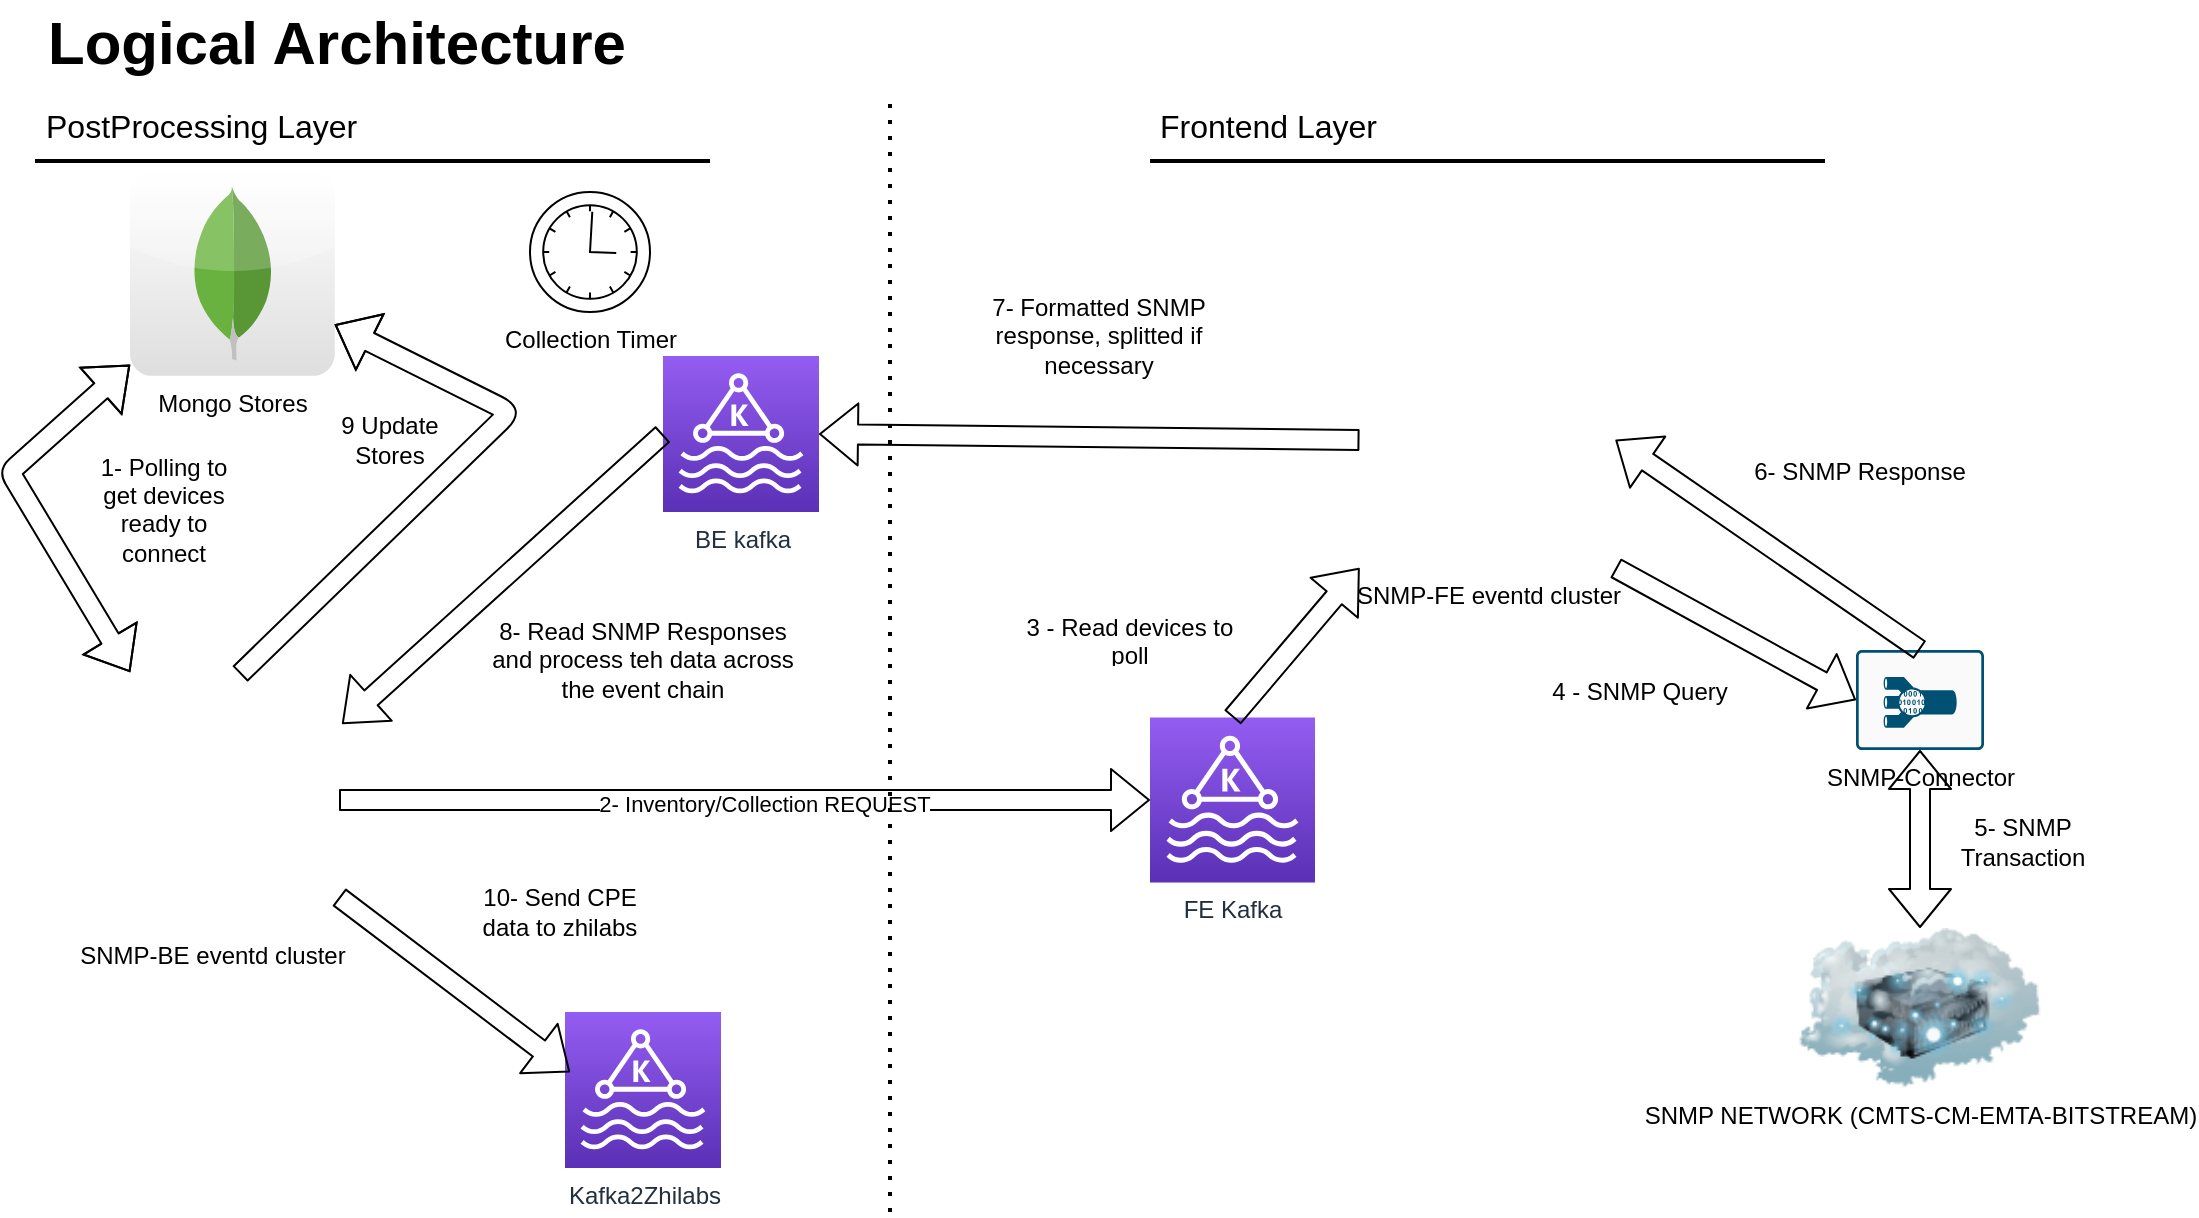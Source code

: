 <mxfile version="14.6.12" type="github">
  <diagram id="Ht1M8jgEwFfnCIfOTk4-" name="Page-1">
    <mxGraphModel dx="1371" dy="692" grid="1" gridSize="10" guides="1" tooltips="1" connect="1" arrows="1" fold="1" page="1" pageScale="1" pageWidth="1169" pageHeight="827" math="0" shadow="0">
      <root>
        <mxCell id="0" />
        <mxCell id="1" parent="0" />
        <mxCell id="-QjtrjUzRDEMRZ5MF8oH-47" value="Logical Architecture" style="text;html=1;resizable=0;points=[];autosize=1;align=left;verticalAlign=top;spacingTop=-4;fontSize=30;fontStyle=1" parent="1" vertex="1">
          <mxGeometry x="56.5" y="64.5" width="310" height="40" as="geometry" />
        </mxCell>
        <mxCell id="-QjtrjUzRDEMRZ5MF8oH-48" value="PostProcessing Layer" style="text;html=1;resizable=0;points=[];autosize=1;align=left;verticalAlign=top;spacingTop=-4;fontSize=16;" parent="1" vertex="1">
          <mxGeometry x="55.5" y="114.5" width="170" height="20" as="geometry" />
        </mxCell>
        <mxCell id="SCVMTBWpLvtzJIhz15lM-1" value="" style="line;strokeWidth=2;html=1;fontSize=14;" parent="1" vertex="1">
          <mxGeometry x="52.5" y="139.5" width="337.5" height="10" as="geometry" />
        </mxCell>
        <mxCell id="Crhu09pAslZgU8R6OPKK-1" value="Collection Timer" style="points=[[0.145,0.145,0],[0.5,0,0],[0.855,0.145,0],[1,0.5,0],[0.855,0.855,0],[0.5,1,0],[0.145,0.855,0],[0,0.5,0]];shape=mxgraph.bpmn.event;html=1;verticalLabelPosition=bottom;labelBackgroundColor=#ffffff;verticalAlign=top;align=center;perimeter=ellipsePerimeter;outlineConnect=0;aspect=fixed;outline=standard;symbol=timer;" vertex="1" parent="1">
          <mxGeometry x="300" y="160" width="60" height="60" as="geometry" />
        </mxCell>
        <mxCell id="Crhu09pAslZgU8R6OPKK-4" value="&lt;div&gt;Mongo Stores&lt;/div&gt;" style="dashed=0;outlineConnect=0;html=1;align=center;labelPosition=center;verticalLabelPosition=bottom;verticalAlign=top;shape=mxgraph.webicons.mongodb;gradientColor=#DFDEDE" vertex="1" parent="1">
          <mxGeometry x="100.0" y="149.5" width="102.4" height="102.4" as="geometry" />
        </mxCell>
        <mxCell id="Crhu09pAslZgU8R6OPKK-5" value="FE Kafka" style="points=[[0,0,0],[0.25,0,0],[0.5,0,0],[0.75,0,0],[1,0,0],[0,1,0],[0.25,1,0],[0.5,1,0],[0.75,1,0],[1,1,0],[0,0.25,0],[0,0.5,0],[0,0.75,0],[1,0.25,0],[1,0.5,0],[1,0.75,0]];outlineConnect=0;fontColor=#232F3E;gradientColor=#945DF2;gradientDirection=north;fillColor=#5A30B5;strokeColor=#ffffff;dashed=0;verticalLabelPosition=bottom;verticalAlign=top;align=center;html=1;fontSize=12;fontStyle=0;aspect=fixed;shape=mxgraph.aws4.resourceIcon;resIcon=mxgraph.aws4.managed_streaming_for_kafka;" vertex="1" parent="1">
          <mxGeometry x="610" y="422.75" width="82.5" height="82.5" as="geometry" />
        </mxCell>
        <mxCell id="Crhu09pAslZgU8R6OPKK-6" value="BE kafka" style="points=[[0,0,0],[0.25,0,0],[0.5,0,0],[0.75,0,0],[1,0,0],[0,1,0],[0.25,1,0],[0.5,1,0],[0.75,1,0],[1,1,0],[0,0.25,0],[0,0.5,0],[0,0.75,0],[1,0.25,0],[1,0.5,0],[1,0.75,0]];outlineConnect=0;fontColor=#232F3E;gradientColor=#945DF2;gradientDirection=north;fillColor=#5A30B5;strokeColor=#ffffff;dashed=0;verticalLabelPosition=bottom;verticalAlign=top;align=center;html=1;fontSize=12;fontStyle=0;aspect=fixed;shape=mxgraph.aws4.resourceIcon;resIcon=mxgraph.aws4.managed_streaming_for_kafka;" vertex="1" parent="1">
          <mxGeometry x="366.5" y="242" width="78" height="78" as="geometry" />
        </mxCell>
        <mxCell id="Crhu09pAslZgU8R6OPKK-7" value="SNMP-Connector" style="points=[[0.015,0.015,0],[0.985,0.015,0],[0.985,0.985,0],[0.015,0.985,0],[0.25,0,0],[0.5,0,0],[0.75,0,0],[1,0.25,0],[1,0.5,0],[1,0.75,0],[0.75,1,0],[0.5,1,0],[0.25,1,0],[0,0.75,0],[0,0.5,0],[0,0.25,0]];verticalLabelPosition=bottom;html=1;verticalAlign=top;aspect=fixed;align=center;pointerEvents=1;shape=mxgraph.cisco19.rect;prIcon=virtual_private_network_connector;fillColor=#FAFAFA;strokeColor=#005073;" vertex="1" parent="1">
          <mxGeometry x="963" y="389" width="64" height="50" as="geometry" />
        </mxCell>
        <mxCell id="Crhu09pAslZgU8R6OPKK-13" value="SNMP NETWORK (CMTS-CM-EMTA-BITSTREAM)" style="image;html=1;image=img/lib/clip_art/networking/Cloud_Server_128x128.png" vertex="1" parent="1">
          <mxGeometry x="930" y="528" width="130" height="80" as="geometry" />
        </mxCell>
        <mxCell id="Crhu09pAslZgU8R6OPKK-14" value="Frontend Layer" style="text;html=1;resizable=0;points=[];autosize=1;align=left;verticalAlign=top;spacingTop=-4;fontSize=16;" vertex="1" parent="1">
          <mxGeometry x="613" y="114.5" width="120" height="20" as="geometry" />
        </mxCell>
        <mxCell id="Crhu09pAslZgU8R6OPKK-15" value="" style="line;strokeWidth=2;html=1;fontSize=14;" vertex="1" parent="1">
          <mxGeometry x="610" y="139.5" width="337.5" height="10" as="geometry" />
        </mxCell>
        <mxCell id="Crhu09pAslZgU8R6OPKK-16" value="&lt;div&gt;SNMP-BE eventd cluster&lt;/div&gt;" style="shape=image;html=1;verticalAlign=top;verticalLabelPosition=bottom;labelBackgroundColor=#ffffff;imageAspect=0;aspect=fixed;image=https://cdn4.iconfinder.com/data/icons/essential-app-1/16/cluster-data-group-organize-128.png" vertex="1" parent="1">
          <mxGeometry x="76.5" y="400" width="128" height="128" as="geometry" />
        </mxCell>
        <mxCell id="Crhu09pAslZgU8R6OPKK-17" value="&lt;div&gt;SNMP-FE eventd cluster&lt;/div&gt;" style="shape=image;html=1;verticalAlign=top;verticalLabelPosition=bottom;labelBackgroundColor=#ffffff;imageAspect=0;aspect=fixed;image=https://cdn4.iconfinder.com/data/icons/essential-app-1/16/cluster-data-group-organize-128.png" vertex="1" parent="1">
          <mxGeometry x="714.75" y="220" width="128" height="128" as="geometry" />
        </mxCell>
        <mxCell id="Crhu09pAslZgU8R6OPKK-18" value="" style="shape=flexArrow;endArrow=classic;html=1;entryX=0;entryY=0.5;entryDx=0;entryDy=0;entryPerimeter=0;exitX=1;exitY=0.5;exitDx=0;exitDy=0;" edge="1" parent="1" source="Crhu09pAslZgU8R6OPKK-16" target="Crhu09pAslZgU8R6OPKK-5">
          <mxGeometry width="50" height="50" relative="1" as="geometry">
            <mxPoint x="358" y="489" as="sourcePoint" />
            <mxPoint x="408" y="439" as="targetPoint" />
          </mxGeometry>
        </mxCell>
        <mxCell id="Crhu09pAslZgU8R6OPKK-19" value="2- Inventory/Collection REQUEST" style="edgeLabel;html=1;align=center;verticalAlign=middle;resizable=0;points=[];" vertex="1" connectable="0" parent="Crhu09pAslZgU8R6OPKK-18">
          <mxGeometry x="0.048" y="-2" relative="1" as="geometry">
            <mxPoint as="offset" />
          </mxGeometry>
        </mxCell>
        <mxCell id="Crhu09pAslZgU8R6OPKK-20" value="" style="shape=flexArrow;endArrow=classic;startArrow=classic;html=1;exitX=0.184;exitY=0;exitDx=0;exitDy=0;exitPerimeter=0;" edge="1" parent="1" source="Crhu09pAslZgU8R6OPKK-16" target="Crhu09pAslZgU8R6OPKK-4">
          <mxGeometry width="100" height="100" relative="1" as="geometry">
            <mxPoint x="450" y="400" as="sourcePoint" />
            <mxPoint x="40" y="201" as="targetPoint" />
            <Array as="points">
              <mxPoint x="40" y="300" />
            </Array>
          </mxGeometry>
        </mxCell>
        <UserObject label="1- Polling to get devices ready to connect " placeholders="1" name="Variable" id="Crhu09pAslZgU8R6OPKK-21">
          <mxCell style="text;html=1;strokeColor=none;fillColor=none;align=center;verticalAlign=middle;whiteSpace=wrap;overflow=hidden;" vertex="1" parent="1">
            <mxGeometry x="76.5" y="288" width="80" height="60" as="geometry" />
          </mxCell>
        </UserObject>
        <mxCell id="Crhu09pAslZgU8R6OPKK-24" value="" style="shape=flexArrow;endArrow=classic;html=1;exitX=0.5;exitY=0;exitDx=0;exitDy=0;exitPerimeter=0;entryX=0;entryY=1;entryDx=0;entryDy=0;" edge="1" parent="1" source="Crhu09pAslZgU8R6OPKK-5" target="Crhu09pAslZgU8R6OPKK-17">
          <mxGeometry width="50" height="50" relative="1" as="geometry">
            <mxPoint x="642.5" y="410" as="sourcePoint" />
            <mxPoint x="710" y="360" as="targetPoint" />
          </mxGeometry>
        </mxCell>
        <UserObject label="3 - Read devices to poll" placeholders="1" name="Variable" id="Crhu09pAslZgU8R6OPKK-25">
          <mxCell style="text;html=1;strokeColor=none;fillColor=none;align=center;verticalAlign=middle;whiteSpace=wrap;overflow=hidden;" vertex="1" parent="1">
            <mxGeometry x="540" y="368" width="120" height="30" as="geometry" />
          </mxCell>
        </UserObject>
        <mxCell id="Crhu09pAslZgU8R6OPKK-26" value="" style="shape=flexArrow;endArrow=classic;html=1;entryX=0;entryY=0.5;entryDx=0;entryDy=0;entryPerimeter=0;exitX=1;exitY=1;exitDx=0;exitDy=0;" edge="1" parent="1" source="Crhu09pAslZgU8R6OPKK-17" target="Crhu09pAslZgU8R6OPKK-7">
          <mxGeometry width="50" height="50" relative="1" as="geometry">
            <mxPoint x="870" y="439" as="sourcePoint" />
            <mxPoint x="920" y="389" as="targetPoint" />
          </mxGeometry>
        </mxCell>
        <UserObject label="4 - SNMP Query" placeholders="1" name="Variable" id="Crhu09pAslZgU8R6OPKK-27">
          <mxCell style="text;html=1;strokeColor=none;fillColor=none;align=center;verticalAlign=middle;whiteSpace=wrap;overflow=hidden;" vertex="1" parent="1">
            <mxGeometry x="810" y="389" width="90" height="41" as="geometry" />
          </mxCell>
        </UserObject>
        <mxCell id="Crhu09pAslZgU8R6OPKK-28" value="" style="shape=flexArrow;endArrow=classic;startArrow=classic;html=1;entryX=0.5;entryY=1;entryDx=0;entryDy=0;entryPerimeter=0;exitX=0.5;exitY=0;exitDx=0;exitDy=0;" edge="1" parent="1" source="Crhu09pAslZgU8R6OPKK-13" target="Crhu09pAslZgU8R6OPKK-7">
          <mxGeometry width="100" height="100" relative="1" as="geometry">
            <mxPoint x="820" y="560" as="sourcePoint" />
            <mxPoint x="920" y="460" as="targetPoint" />
          </mxGeometry>
        </mxCell>
        <UserObject label="5- SNMP Transaction" placeholders="1" name="Variable" id="Crhu09pAslZgU8R6OPKK-29">
          <mxCell style="text;html=1;strokeColor=none;fillColor=none;align=center;verticalAlign=middle;whiteSpace=wrap;overflow=hidden;" vertex="1" parent="1">
            <mxGeometry x="1000" y="465.25" width="93" height="40" as="geometry" />
          </mxCell>
        </UserObject>
        <mxCell id="Crhu09pAslZgU8R6OPKK-30" value="" style="endArrow=none;dashed=1;html=1;dashPattern=1 3;strokeWidth=2;" edge="1" parent="1">
          <mxGeometry width="50" height="50" relative="1" as="geometry">
            <mxPoint x="480" y="670" as="sourcePoint" />
            <mxPoint x="480" y="110" as="targetPoint" />
          </mxGeometry>
        </mxCell>
        <mxCell id="Crhu09pAslZgU8R6OPKK-31" value="" style="shape=flexArrow;endArrow=classic;html=1;entryX=1;entryY=0.5;entryDx=0;entryDy=0;exitX=0.5;exitY=0;exitDx=0;exitDy=0;exitPerimeter=0;" edge="1" parent="1" source="Crhu09pAslZgU8R6OPKK-7" target="Crhu09pAslZgU8R6OPKK-17">
          <mxGeometry width="50" height="50" relative="1" as="geometry">
            <mxPoint x="1050" y="310" as="sourcePoint" />
            <mxPoint x="1100" y="260" as="targetPoint" />
          </mxGeometry>
        </mxCell>
        <UserObject label="6- SNMP Response" placeholders="1" name="Variable" id="Crhu09pAslZgU8R6OPKK-32">
          <mxCell style="text;html=1;strokeColor=none;fillColor=none;align=center;verticalAlign=middle;whiteSpace=wrap;overflow=hidden;" vertex="1" parent="1">
            <mxGeometry x="880" y="280" width="170" height="40" as="geometry" />
          </mxCell>
        </UserObject>
        <mxCell id="Crhu09pAslZgU8R6OPKK-33" value="" style="shape=flexArrow;endArrow=classic;html=1;entryX=1;entryY=0.5;entryDx=0;entryDy=0;entryPerimeter=0;exitX=0;exitY=0.5;exitDx=0;exitDy=0;" edge="1" parent="1" source="Crhu09pAslZgU8R6OPKK-17" target="Crhu09pAslZgU8R6OPKK-6">
          <mxGeometry width="50" height="50" relative="1" as="geometry">
            <mxPoint x="480" y="380" as="sourcePoint" />
            <mxPoint x="530" y="330" as="targetPoint" />
          </mxGeometry>
        </mxCell>
        <UserObject label="7- Formatted SNMP response, splitted if necessary" placeholders="1" name="Variable" id="Crhu09pAslZgU8R6OPKK-34">
          <mxCell style="text;html=1;strokeColor=none;fillColor=none;align=center;verticalAlign=middle;whiteSpace=wrap;overflow=hidden;" vertex="1" parent="1">
            <mxGeometry x="506" y="192.4" width="157" height="80" as="geometry" />
          </mxCell>
        </UserObject>
        <mxCell id="Crhu09pAslZgU8R6OPKK-36" value="" style="shape=flexArrow;endArrow=classic;html=1;entryX=1.012;entryY=0.203;entryDx=0;entryDy=0;entryPerimeter=0;exitX=0;exitY=0.5;exitDx=0;exitDy=0;exitPerimeter=0;" edge="1" parent="1" source="Crhu09pAslZgU8R6OPKK-6" target="Crhu09pAslZgU8R6OPKK-16">
          <mxGeometry width="50" height="50" relative="1" as="geometry">
            <mxPoint x="280" y="380" as="sourcePoint" />
            <mxPoint x="330" y="330" as="targetPoint" />
          </mxGeometry>
        </mxCell>
        <UserObject label="8- Read SNMP Responses and process teh data across the event chain" placeholders="1" name="Variable" id="Crhu09pAslZgU8R6OPKK-37">
          <mxCell style="text;html=1;strokeColor=none;fillColor=none;align=center;verticalAlign=middle;whiteSpace=wrap;overflow=hidden;" vertex="1" parent="1">
            <mxGeometry x="280" y="365.75" width="153" height="57" as="geometry" />
          </mxCell>
        </UserObject>
        <mxCell id="Crhu09pAslZgU8R6OPKK-38" value="" style="shape=flexArrow;endArrow=classic;html=1;exitX=0.613;exitY=0.008;exitDx=0;exitDy=0;exitPerimeter=0;" edge="1" parent="1" source="Crhu09pAslZgU8R6OPKK-16" target="Crhu09pAslZgU8R6OPKK-4">
          <mxGeometry width="50" height="50" relative="1" as="geometry">
            <mxPoint x="170" y="370" as="sourcePoint" />
            <mxPoint x="220" y="190" as="targetPoint" />
            <Array as="points">
              <mxPoint x="290" y="270" />
            </Array>
          </mxGeometry>
        </mxCell>
        <UserObject label="9 Update Stores" placeholders="1" name="Variable" id="Crhu09pAslZgU8R6OPKK-39">
          <mxCell style="text;html=1;strokeColor=none;fillColor=none;align=center;verticalAlign=middle;whiteSpace=wrap;overflow=hidden;" vertex="1" parent="1">
            <mxGeometry x="190" y="264" width="80" height="40" as="geometry" />
          </mxCell>
        </UserObject>
        <mxCell id="Crhu09pAslZgU8R6OPKK-40" value="Kafka2Zhilabs" style="points=[[0,0,0],[0.25,0,0],[0.5,0,0],[0.75,0,0],[1,0,0],[0,1,0],[0.25,1,0],[0.5,1,0],[0.75,1,0],[1,1,0],[0,0.25,0],[0,0.5,0],[0,0.75,0],[1,0.25,0],[1,0.5,0],[1,0.75,0]];outlineConnect=0;fontColor=#232F3E;gradientColor=#945DF2;gradientDirection=north;fillColor=#5A30B5;strokeColor=#ffffff;dashed=0;verticalLabelPosition=bottom;verticalAlign=top;align=center;html=1;fontSize=12;fontStyle=0;aspect=fixed;shape=mxgraph.aws4.resourceIcon;resIcon=mxgraph.aws4.managed_streaming_for_kafka;" vertex="1" parent="1">
          <mxGeometry x="317.5" y="570" width="78" height="78" as="geometry" />
        </mxCell>
        <mxCell id="Crhu09pAslZgU8R6OPKK-41" value="" style="shape=flexArrow;endArrow=classic;html=1;entryX=0.032;entryY=0.385;entryDx=0;entryDy=0;entryPerimeter=0;" edge="1" parent="1" source="Crhu09pAslZgU8R6OPKK-16" target="Crhu09pAslZgU8R6OPKK-40">
          <mxGeometry width="50" height="50" relative="1" as="geometry">
            <mxPoint x="160" y="650" as="sourcePoint" />
            <mxPoint x="210" y="600" as="targetPoint" />
          </mxGeometry>
        </mxCell>
        <UserObject label="10- Send CPE data to zhilabs" placeholders="1" name="Variable" id="Crhu09pAslZgU8R6OPKK-42">
          <mxCell style="text;html=1;strokeColor=none;fillColor=none;align=center;verticalAlign=middle;whiteSpace=wrap;overflow=hidden;" vertex="1" parent="1">
            <mxGeometry x="270" y="500" width="90" height="40" as="geometry" />
          </mxCell>
        </UserObject>
      </root>
    </mxGraphModel>
  </diagram>
</mxfile>
